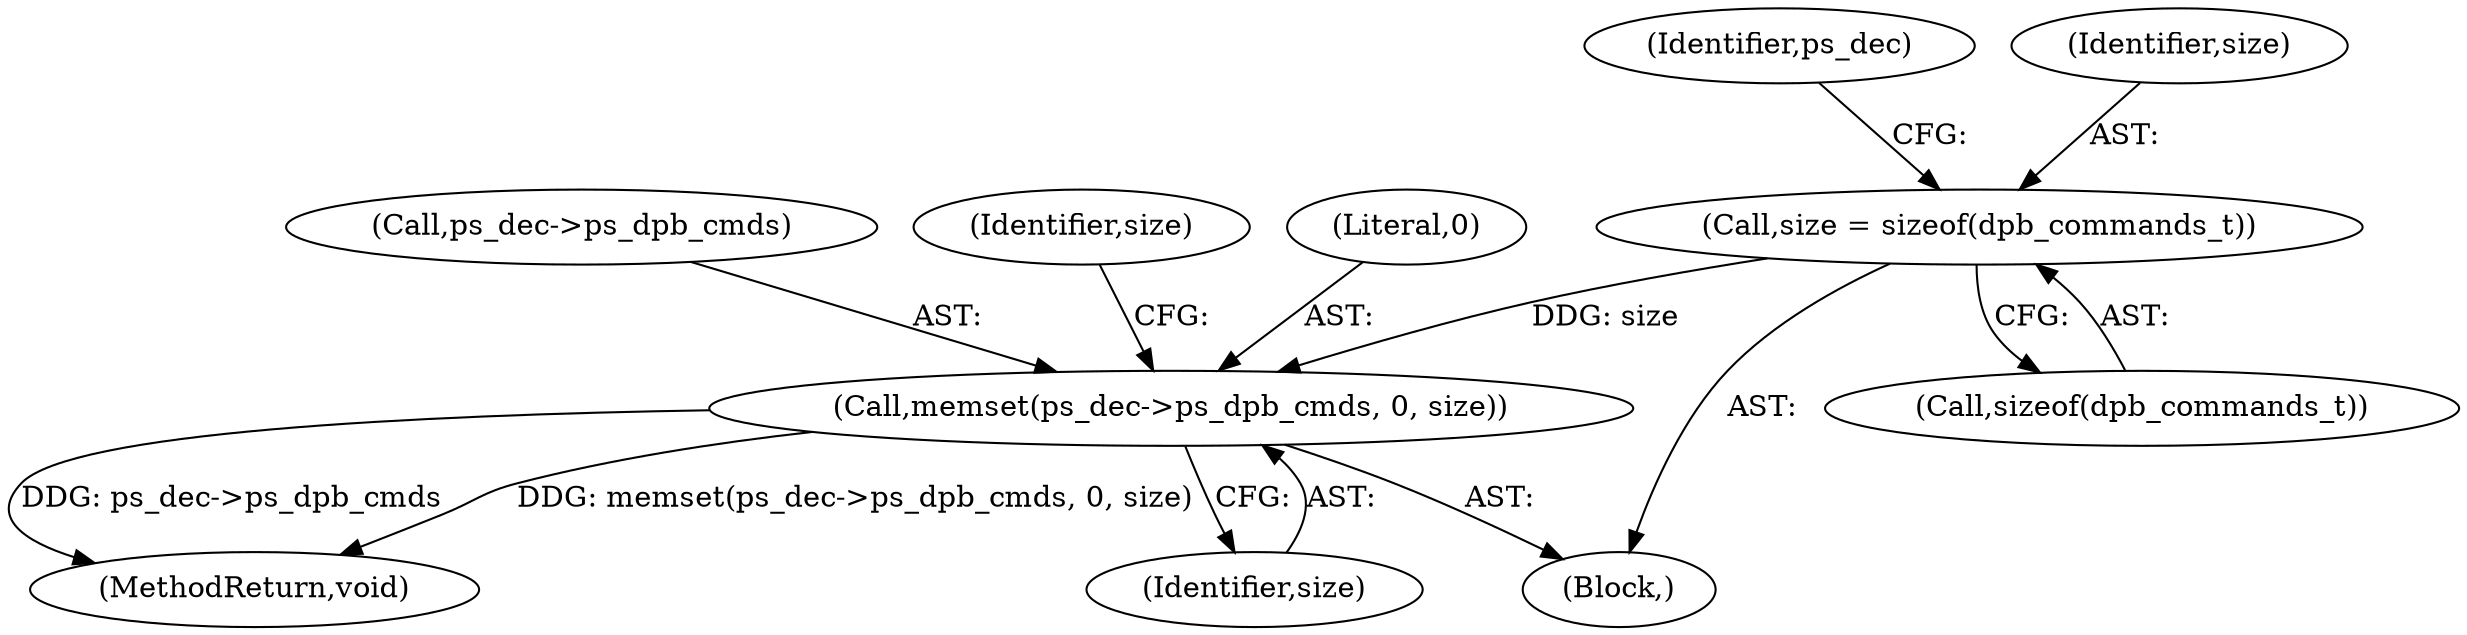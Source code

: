 digraph "0_Android_ecf6c7ce6d5a22d52160698aab44fc234c63291a@API" {
"1000188" [label="(Call,size = sizeof(dpb_commands_t))"];
"1000192" [label="(Call,memset(ps_dec->ps_dpb_cmds, 0, size))"];
"1000190" [label="(Call,sizeof(dpb_commands_t))"];
"1000194" [label="(Identifier,ps_dec)"];
"1000189" [label="(Identifier,size)"];
"1000192" [label="(Call,memset(ps_dec->ps_dpb_cmds, 0, size))"];
"1000188" [label="(Call,size = sizeof(dpb_commands_t))"];
"1000121" [label="(Block,)"];
"1000193" [label="(Call,ps_dec->ps_dpb_cmds)"];
"1000956" [label="(MethodReturn,void)"];
"1000199" [label="(Identifier,size)"];
"1000196" [label="(Literal,0)"];
"1000197" [label="(Identifier,size)"];
"1000188" -> "1000121"  [label="AST: "];
"1000188" -> "1000190"  [label="CFG: "];
"1000189" -> "1000188"  [label="AST: "];
"1000190" -> "1000188"  [label="AST: "];
"1000194" -> "1000188"  [label="CFG: "];
"1000188" -> "1000192"  [label="DDG: size"];
"1000192" -> "1000121"  [label="AST: "];
"1000192" -> "1000197"  [label="CFG: "];
"1000193" -> "1000192"  [label="AST: "];
"1000196" -> "1000192"  [label="AST: "];
"1000197" -> "1000192"  [label="AST: "];
"1000199" -> "1000192"  [label="CFG: "];
"1000192" -> "1000956"  [label="DDG: ps_dec->ps_dpb_cmds"];
"1000192" -> "1000956"  [label="DDG: memset(ps_dec->ps_dpb_cmds, 0, size)"];
}
